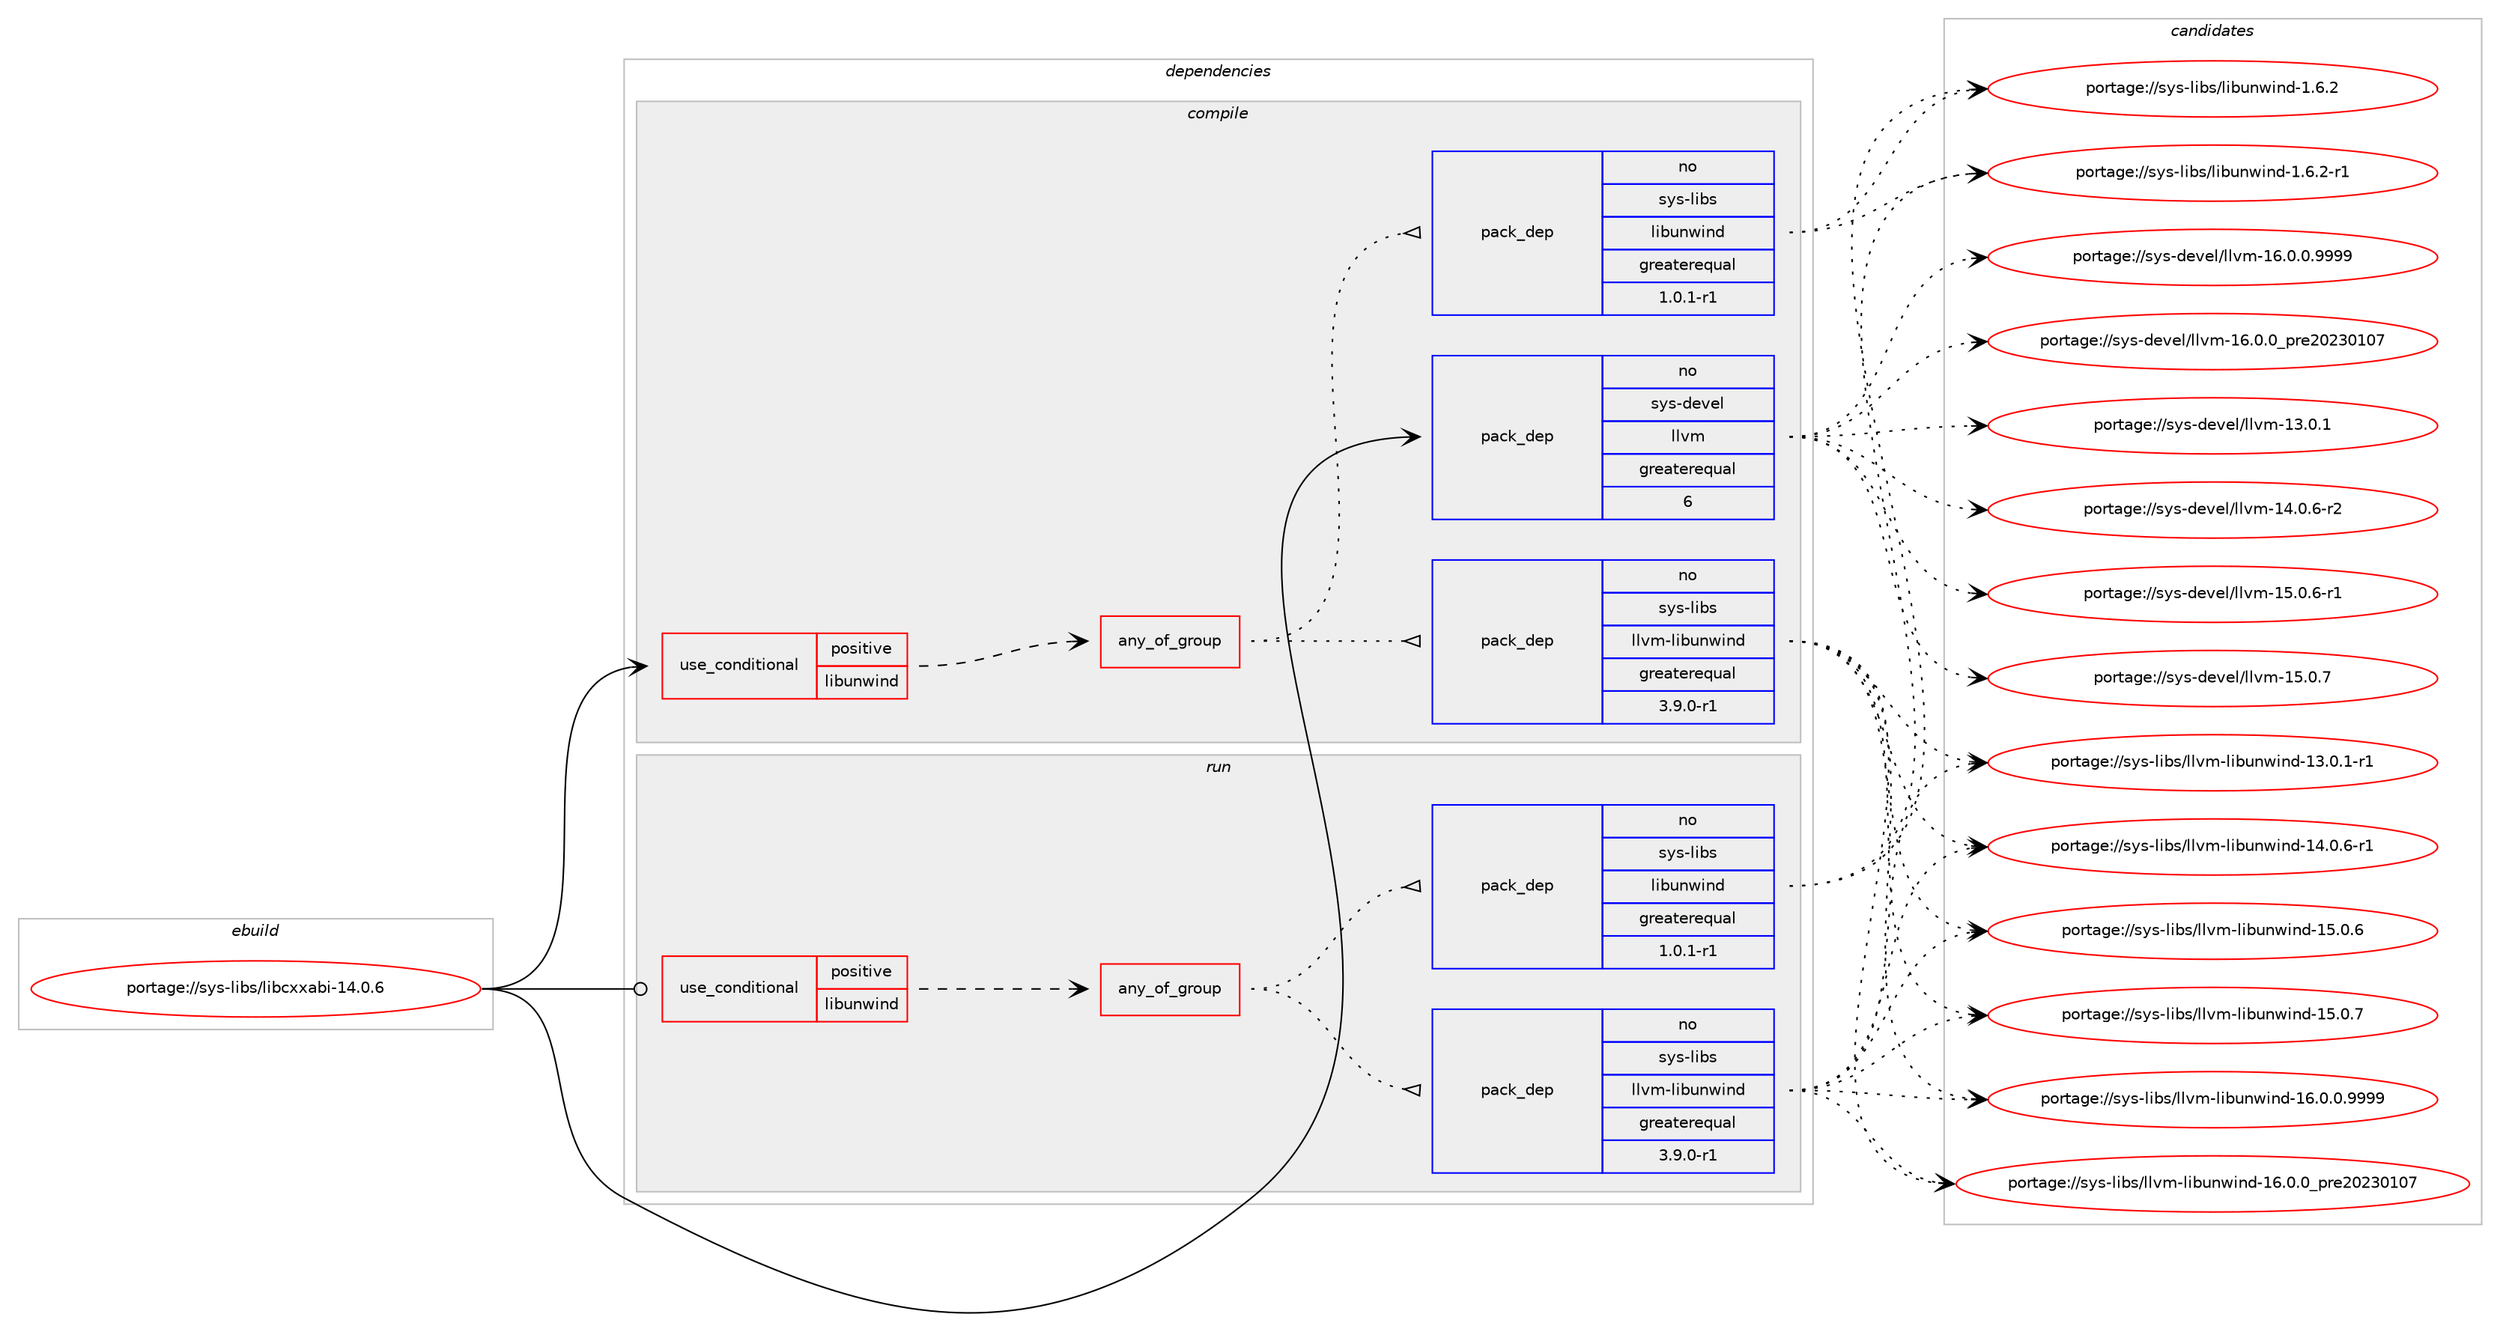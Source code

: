 digraph prolog {

# *************
# Graph options
# *************

newrank=true;
concentrate=true;
compound=true;
graph [rankdir=LR,fontname=Helvetica,fontsize=10,ranksep=1.5];#, ranksep=2.5, nodesep=0.2];
edge  [arrowhead=vee];
node  [fontname=Helvetica,fontsize=10];

# **********
# The ebuild
# **********

subgraph cluster_leftcol {
color=gray;
rank=same;
label=<<i>ebuild</i>>;
id [label="portage://sys-libs/libcxxabi-14.0.6", color=red, width=4, href="../sys-libs/libcxxabi-14.0.6.svg"];
}

# ****************
# The dependencies
# ****************

subgraph cluster_midcol {
color=gray;
label=<<i>dependencies</i>>;
subgraph cluster_compile {
fillcolor="#eeeeee";
style=filled;
label=<<i>compile</i>>;
subgraph cond5111 {
dependency7885 [label=<<TABLE BORDER="0" CELLBORDER="1" CELLSPACING="0" CELLPADDING="4"><TR><TD ROWSPAN="3" CELLPADDING="10">use_conditional</TD></TR><TR><TD>positive</TD></TR><TR><TD>libunwind</TD></TR></TABLE>>, shape=none, color=red];
subgraph any58 {
dependency7886 [label=<<TABLE BORDER="0" CELLBORDER="1" CELLSPACING="0" CELLPADDING="4"><TR><TD CELLPADDING="10">any_of_group</TD></TR></TABLE>>, shape=none, color=red];subgraph pack2710 {
dependency7887 [label=<<TABLE BORDER="0" CELLBORDER="1" CELLSPACING="0" CELLPADDING="4" WIDTH="220"><TR><TD ROWSPAN="6" CELLPADDING="30">pack_dep</TD></TR><TR><TD WIDTH="110">no</TD></TR><TR><TD>sys-libs</TD></TR><TR><TD>libunwind</TD></TR><TR><TD>greaterequal</TD></TR><TR><TD>1.0.1-r1</TD></TR></TABLE>>, shape=none, color=blue];
}
dependency7886:e -> dependency7887:w [weight=20,style="dotted",arrowhead="oinv"];
subgraph pack2711 {
dependency7888 [label=<<TABLE BORDER="0" CELLBORDER="1" CELLSPACING="0" CELLPADDING="4" WIDTH="220"><TR><TD ROWSPAN="6" CELLPADDING="30">pack_dep</TD></TR><TR><TD WIDTH="110">no</TD></TR><TR><TD>sys-libs</TD></TR><TR><TD>llvm-libunwind</TD></TR><TR><TD>greaterequal</TD></TR><TR><TD>3.9.0-r1</TD></TR></TABLE>>, shape=none, color=blue];
}
dependency7886:e -> dependency7888:w [weight=20,style="dotted",arrowhead="oinv"];
}
dependency7885:e -> dependency7886:w [weight=20,style="dashed",arrowhead="vee"];
}
id:e -> dependency7885:w [weight=20,style="solid",arrowhead="vee"];
subgraph pack2712 {
dependency7889 [label=<<TABLE BORDER="0" CELLBORDER="1" CELLSPACING="0" CELLPADDING="4" WIDTH="220"><TR><TD ROWSPAN="6" CELLPADDING="30">pack_dep</TD></TR><TR><TD WIDTH="110">no</TD></TR><TR><TD>sys-devel</TD></TR><TR><TD>llvm</TD></TR><TR><TD>greaterequal</TD></TR><TR><TD>6</TD></TR></TABLE>>, shape=none, color=blue];
}
id:e -> dependency7889:w [weight=20,style="solid",arrowhead="vee"];
# *** BEGIN UNKNOWN DEPENDENCY TYPE (TODO) ***
# id -> package_dependency(portage://sys-libs/libcxxabi-14.0.6,install,strong,sys-devel,llvm,none,[,,],[slot(0)],[])
# *** END UNKNOWN DEPENDENCY TYPE (TODO) ***

}
subgraph cluster_compileandrun {
fillcolor="#eeeeee";
style=filled;
label=<<i>compile and run</i>>;
}
subgraph cluster_run {
fillcolor="#eeeeee";
style=filled;
label=<<i>run</i>>;
subgraph cond5112 {
dependency7890 [label=<<TABLE BORDER="0" CELLBORDER="1" CELLSPACING="0" CELLPADDING="4"><TR><TD ROWSPAN="3" CELLPADDING="10">use_conditional</TD></TR><TR><TD>positive</TD></TR><TR><TD>libunwind</TD></TR></TABLE>>, shape=none, color=red];
subgraph any59 {
dependency7891 [label=<<TABLE BORDER="0" CELLBORDER="1" CELLSPACING="0" CELLPADDING="4"><TR><TD CELLPADDING="10">any_of_group</TD></TR></TABLE>>, shape=none, color=red];subgraph pack2713 {
dependency7892 [label=<<TABLE BORDER="0" CELLBORDER="1" CELLSPACING="0" CELLPADDING="4" WIDTH="220"><TR><TD ROWSPAN="6" CELLPADDING="30">pack_dep</TD></TR><TR><TD WIDTH="110">no</TD></TR><TR><TD>sys-libs</TD></TR><TR><TD>libunwind</TD></TR><TR><TD>greaterequal</TD></TR><TR><TD>1.0.1-r1</TD></TR></TABLE>>, shape=none, color=blue];
}
dependency7891:e -> dependency7892:w [weight=20,style="dotted",arrowhead="oinv"];
subgraph pack2714 {
dependency7893 [label=<<TABLE BORDER="0" CELLBORDER="1" CELLSPACING="0" CELLPADDING="4" WIDTH="220"><TR><TD ROWSPAN="6" CELLPADDING="30">pack_dep</TD></TR><TR><TD WIDTH="110">no</TD></TR><TR><TD>sys-libs</TD></TR><TR><TD>llvm-libunwind</TD></TR><TR><TD>greaterequal</TD></TR><TR><TD>3.9.0-r1</TD></TR></TABLE>>, shape=none, color=blue];
}
dependency7891:e -> dependency7893:w [weight=20,style="dotted",arrowhead="oinv"];
}
dependency7890:e -> dependency7891:w [weight=20,style="dashed",arrowhead="vee"];
}
id:e -> dependency7890:w [weight=20,style="solid",arrowhead="odot"];
}
}

# **************
# The candidates
# **************

subgraph cluster_choices {
rank=same;
color=gray;
label=<<i>candidates</i>>;

subgraph choice2710 {
color=black;
nodesep=1;
choice11512111545108105981154710810598117110119105110100454946544650 [label="portage://sys-libs/libunwind-1.6.2", color=red, width=4,href="../sys-libs/libunwind-1.6.2.svg"];
choice115121115451081059811547108105981171101191051101004549465446504511449 [label="portage://sys-libs/libunwind-1.6.2-r1", color=red, width=4,href="../sys-libs/libunwind-1.6.2-r1.svg"];
dependency7887:e -> choice11512111545108105981154710810598117110119105110100454946544650:w [style=dotted,weight="100"];
dependency7887:e -> choice115121115451081059811547108105981171101191051101004549465446504511449:w [style=dotted,weight="100"];
}
subgraph choice2711 {
color=black;
nodesep=1;
choice1151211154510810598115471081081181094510810598117110119105110100454951464846494511449 [label="portage://sys-libs/llvm-libunwind-13.0.1-r1", color=red, width=4,href="../sys-libs/llvm-libunwind-13.0.1-r1.svg"];
choice1151211154510810598115471081081181094510810598117110119105110100454952464846544511449 [label="portage://sys-libs/llvm-libunwind-14.0.6-r1", color=red, width=4,href="../sys-libs/llvm-libunwind-14.0.6-r1.svg"];
choice115121115451081059811547108108118109451081059811711011910511010045495346484654 [label="portage://sys-libs/llvm-libunwind-15.0.6", color=red, width=4,href="../sys-libs/llvm-libunwind-15.0.6.svg"];
choice115121115451081059811547108108118109451081059811711011910511010045495346484655 [label="portage://sys-libs/llvm-libunwind-15.0.7", color=red, width=4,href="../sys-libs/llvm-libunwind-15.0.7.svg"];
choice1151211154510810598115471081081181094510810598117110119105110100454954464846484657575757 [label="portage://sys-libs/llvm-libunwind-16.0.0.9999", color=red, width=4,href="../sys-libs/llvm-libunwind-16.0.0.9999.svg"];
choice115121115451081059811547108108118109451081059811711011910511010045495446484648951121141015048505148494855 [label="portage://sys-libs/llvm-libunwind-16.0.0_pre20230107", color=red, width=4,href="../sys-libs/llvm-libunwind-16.0.0_pre20230107.svg"];
dependency7888:e -> choice1151211154510810598115471081081181094510810598117110119105110100454951464846494511449:w [style=dotted,weight="100"];
dependency7888:e -> choice1151211154510810598115471081081181094510810598117110119105110100454952464846544511449:w [style=dotted,weight="100"];
dependency7888:e -> choice115121115451081059811547108108118109451081059811711011910511010045495346484654:w [style=dotted,weight="100"];
dependency7888:e -> choice115121115451081059811547108108118109451081059811711011910511010045495346484655:w [style=dotted,weight="100"];
dependency7888:e -> choice1151211154510810598115471081081181094510810598117110119105110100454954464846484657575757:w [style=dotted,weight="100"];
dependency7888:e -> choice115121115451081059811547108108118109451081059811711011910511010045495446484648951121141015048505148494855:w [style=dotted,weight="100"];
}
subgraph choice2712 {
color=black;
nodesep=1;
choice115121115451001011181011084710810811810945495146484649 [label="portage://sys-devel/llvm-13.0.1", color=red, width=4,href="../sys-devel/llvm-13.0.1.svg"];
choice1151211154510010111810110847108108118109454952464846544511450 [label="portage://sys-devel/llvm-14.0.6-r2", color=red, width=4,href="../sys-devel/llvm-14.0.6-r2.svg"];
choice1151211154510010111810110847108108118109454953464846544511449 [label="portage://sys-devel/llvm-15.0.6-r1", color=red, width=4,href="../sys-devel/llvm-15.0.6-r1.svg"];
choice115121115451001011181011084710810811810945495346484655 [label="portage://sys-devel/llvm-15.0.7", color=red, width=4,href="../sys-devel/llvm-15.0.7.svg"];
choice1151211154510010111810110847108108118109454954464846484657575757 [label="portage://sys-devel/llvm-16.0.0.9999", color=red, width=4,href="../sys-devel/llvm-16.0.0.9999.svg"];
choice115121115451001011181011084710810811810945495446484648951121141015048505148494855 [label="portage://sys-devel/llvm-16.0.0_pre20230107", color=red, width=4,href="../sys-devel/llvm-16.0.0_pre20230107.svg"];
dependency7889:e -> choice115121115451001011181011084710810811810945495146484649:w [style=dotted,weight="100"];
dependency7889:e -> choice1151211154510010111810110847108108118109454952464846544511450:w [style=dotted,weight="100"];
dependency7889:e -> choice1151211154510010111810110847108108118109454953464846544511449:w [style=dotted,weight="100"];
dependency7889:e -> choice115121115451001011181011084710810811810945495346484655:w [style=dotted,weight="100"];
dependency7889:e -> choice1151211154510010111810110847108108118109454954464846484657575757:w [style=dotted,weight="100"];
dependency7889:e -> choice115121115451001011181011084710810811810945495446484648951121141015048505148494855:w [style=dotted,weight="100"];
}
subgraph choice2713 {
color=black;
nodesep=1;
choice11512111545108105981154710810598117110119105110100454946544650 [label="portage://sys-libs/libunwind-1.6.2", color=red, width=4,href="../sys-libs/libunwind-1.6.2.svg"];
choice115121115451081059811547108105981171101191051101004549465446504511449 [label="portage://sys-libs/libunwind-1.6.2-r1", color=red, width=4,href="../sys-libs/libunwind-1.6.2-r1.svg"];
dependency7892:e -> choice11512111545108105981154710810598117110119105110100454946544650:w [style=dotted,weight="100"];
dependency7892:e -> choice115121115451081059811547108105981171101191051101004549465446504511449:w [style=dotted,weight="100"];
}
subgraph choice2714 {
color=black;
nodesep=1;
choice1151211154510810598115471081081181094510810598117110119105110100454951464846494511449 [label="portage://sys-libs/llvm-libunwind-13.0.1-r1", color=red, width=4,href="../sys-libs/llvm-libunwind-13.0.1-r1.svg"];
choice1151211154510810598115471081081181094510810598117110119105110100454952464846544511449 [label="portage://sys-libs/llvm-libunwind-14.0.6-r1", color=red, width=4,href="../sys-libs/llvm-libunwind-14.0.6-r1.svg"];
choice115121115451081059811547108108118109451081059811711011910511010045495346484654 [label="portage://sys-libs/llvm-libunwind-15.0.6", color=red, width=4,href="../sys-libs/llvm-libunwind-15.0.6.svg"];
choice115121115451081059811547108108118109451081059811711011910511010045495346484655 [label="portage://sys-libs/llvm-libunwind-15.0.7", color=red, width=4,href="../sys-libs/llvm-libunwind-15.0.7.svg"];
choice1151211154510810598115471081081181094510810598117110119105110100454954464846484657575757 [label="portage://sys-libs/llvm-libunwind-16.0.0.9999", color=red, width=4,href="../sys-libs/llvm-libunwind-16.0.0.9999.svg"];
choice115121115451081059811547108108118109451081059811711011910511010045495446484648951121141015048505148494855 [label="portage://sys-libs/llvm-libunwind-16.0.0_pre20230107", color=red, width=4,href="../sys-libs/llvm-libunwind-16.0.0_pre20230107.svg"];
dependency7893:e -> choice1151211154510810598115471081081181094510810598117110119105110100454951464846494511449:w [style=dotted,weight="100"];
dependency7893:e -> choice1151211154510810598115471081081181094510810598117110119105110100454952464846544511449:w [style=dotted,weight="100"];
dependency7893:e -> choice115121115451081059811547108108118109451081059811711011910511010045495346484654:w [style=dotted,weight="100"];
dependency7893:e -> choice115121115451081059811547108108118109451081059811711011910511010045495346484655:w [style=dotted,weight="100"];
dependency7893:e -> choice1151211154510810598115471081081181094510810598117110119105110100454954464846484657575757:w [style=dotted,weight="100"];
dependency7893:e -> choice115121115451081059811547108108118109451081059811711011910511010045495446484648951121141015048505148494855:w [style=dotted,weight="100"];
}
}

}

